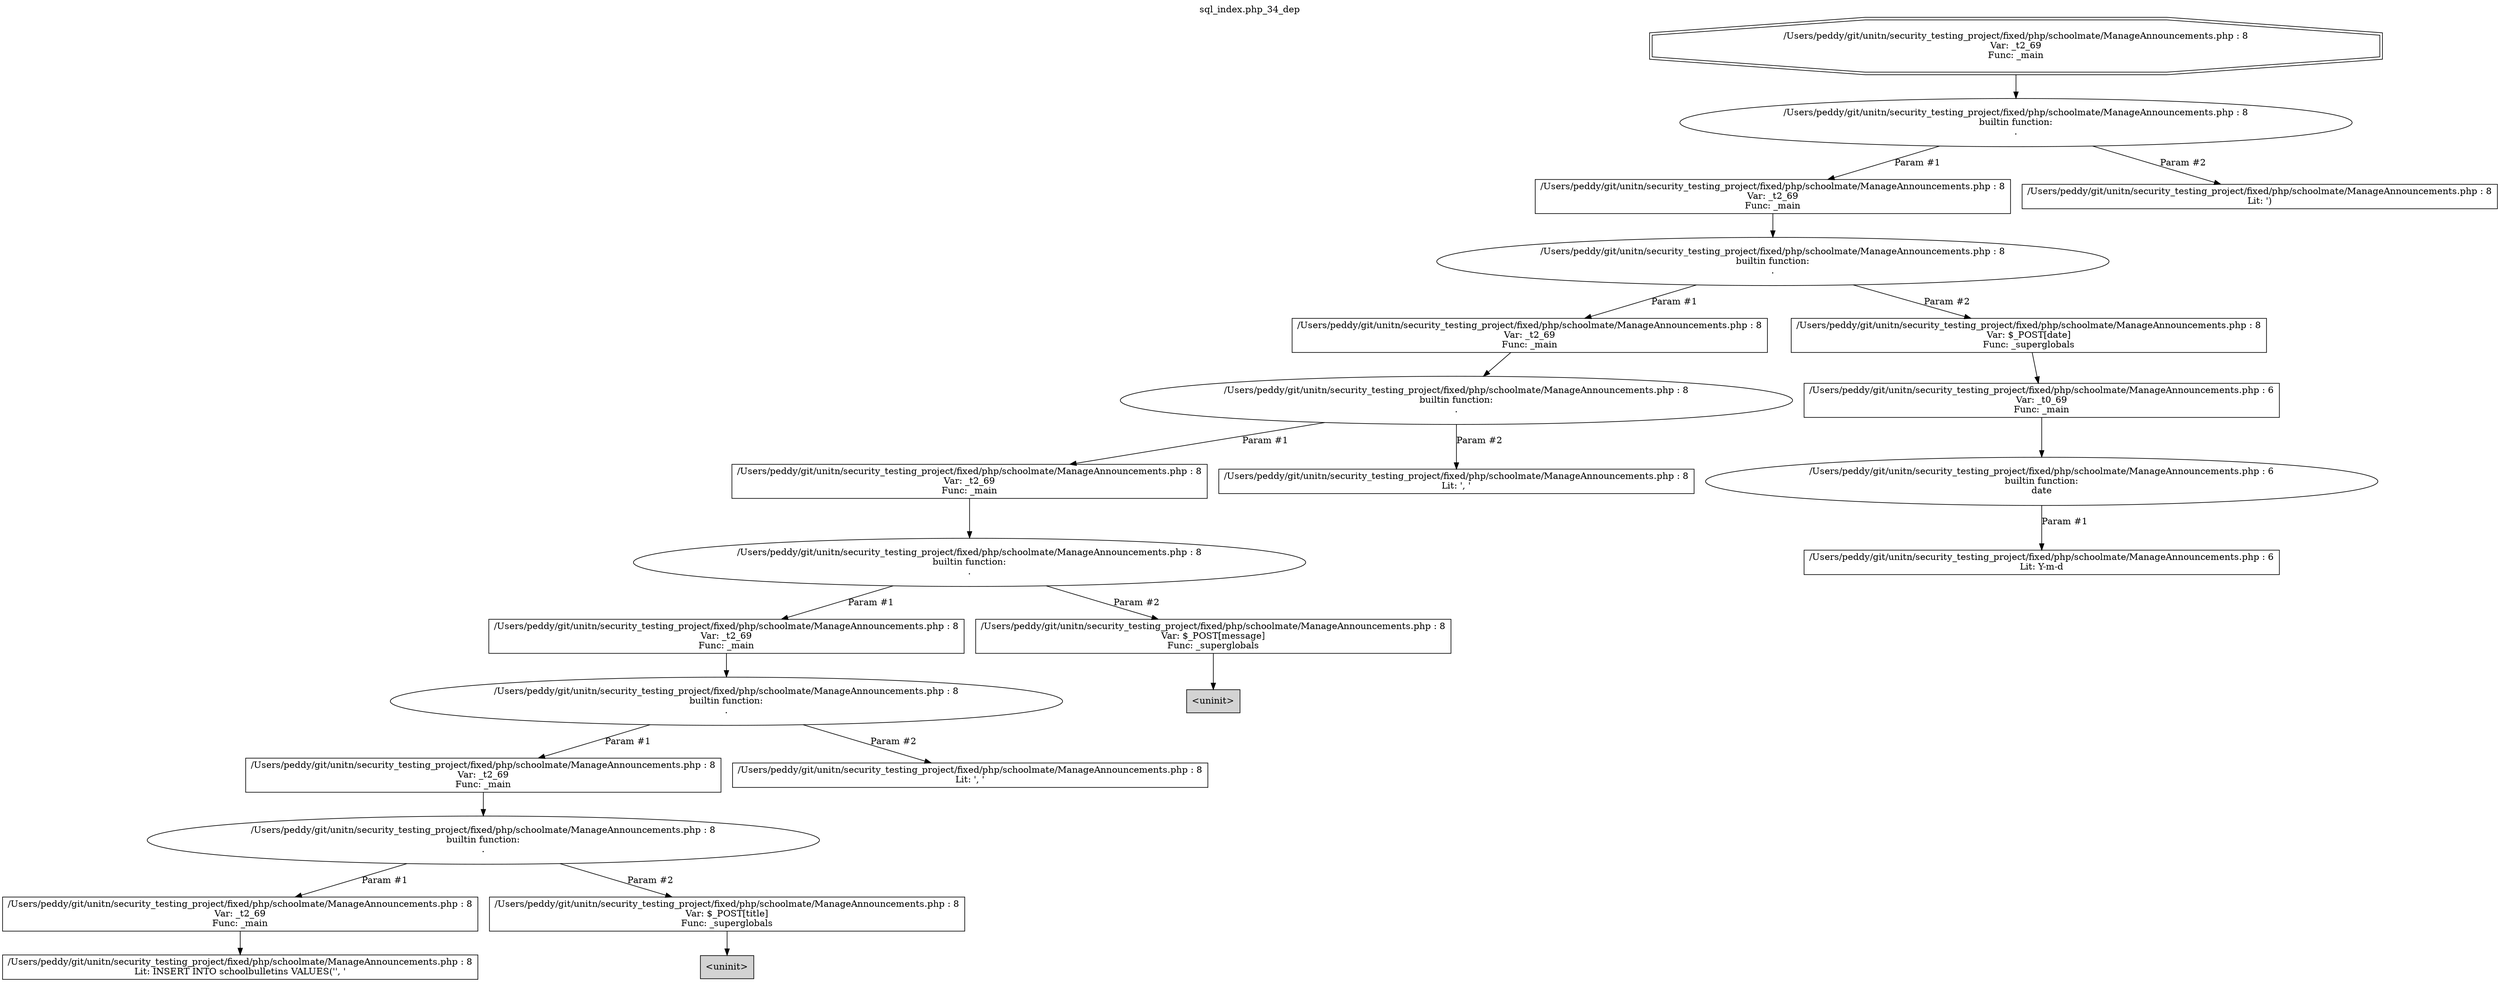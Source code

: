 digraph cfg {
  label="sql_index.php_34_dep";
  labelloc=t;
  n1 [shape=doubleoctagon, label="/Users/peddy/git/unitn/security_testing_project/fixed/php/schoolmate/ManageAnnouncements.php : 8\nVar: _t2_69\nFunc: _main\n"];
  n2 [shape=ellipse, label="/Users/peddy/git/unitn/security_testing_project/fixed/php/schoolmate/ManageAnnouncements.php : 8\nbuiltin function:\n.\n"];
  n3 [shape=box, label="/Users/peddy/git/unitn/security_testing_project/fixed/php/schoolmate/ManageAnnouncements.php : 8\nVar: _t2_69\nFunc: _main\n"];
  n4 [shape=ellipse, label="/Users/peddy/git/unitn/security_testing_project/fixed/php/schoolmate/ManageAnnouncements.php : 8\nbuiltin function:\n.\n"];
  n5 [shape=box, label="/Users/peddy/git/unitn/security_testing_project/fixed/php/schoolmate/ManageAnnouncements.php : 8\nVar: _t2_69\nFunc: _main\n"];
  n6 [shape=ellipse, label="/Users/peddy/git/unitn/security_testing_project/fixed/php/schoolmate/ManageAnnouncements.php : 8\nbuiltin function:\n.\n"];
  n7 [shape=box, label="/Users/peddy/git/unitn/security_testing_project/fixed/php/schoolmate/ManageAnnouncements.php : 8\nVar: _t2_69\nFunc: _main\n"];
  n8 [shape=ellipse, label="/Users/peddy/git/unitn/security_testing_project/fixed/php/schoolmate/ManageAnnouncements.php : 8\nbuiltin function:\n.\n"];
  n9 [shape=box, label="/Users/peddy/git/unitn/security_testing_project/fixed/php/schoolmate/ManageAnnouncements.php : 8\nVar: _t2_69\nFunc: _main\n"];
  n10 [shape=ellipse, label="/Users/peddy/git/unitn/security_testing_project/fixed/php/schoolmate/ManageAnnouncements.php : 8\nbuiltin function:\n.\n"];
  n11 [shape=box, label="/Users/peddy/git/unitn/security_testing_project/fixed/php/schoolmate/ManageAnnouncements.php : 8\nVar: _t2_69\nFunc: _main\n"];
  n12 [shape=ellipse, label="/Users/peddy/git/unitn/security_testing_project/fixed/php/schoolmate/ManageAnnouncements.php : 8\nbuiltin function:\n.\n"];
  n13 [shape=box, label="/Users/peddy/git/unitn/security_testing_project/fixed/php/schoolmate/ManageAnnouncements.php : 8\nVar: _t2_69\nFunc: _main\n"];
  n14 [shape=box, label="/Users/peddy/git/unitn/security_testing_project/fixed/php/schoolmate/ManageAnnouncements.php : 8\nLit: INSERT INTO schoolbulletins VALUES('', '\n"];
  n15 [shape=box, label="/Users/peddy/git/unitn/security_testing_project/fixed/php/schoolmate/ManageAnnouncements.php : 8\nVar: $_POST[title]\nFunc: _superglobals\n"];
  n16 [shape=box, label="<uninit>",style=filled];
  n17 [shape=box, label="/Users/peddy/git/unitn/security_testing_project/fixed/php/schoolmate/ManageAnnouncements.php : 8\nLit: ', '\n"];
  n18 [shape=box, label="/Users/peddy/git/unitn/security_testing_project/fixed/php/schoolmate/ManageAnnouncements.php : 8\nVar: $_POST[message]\nFunc: _superglobals\n"];
  n19 [shape=box, label="<uninit>",style=filled];
  n20 [shape=box, label="/Users/peddy/git/unitn/security_testing_project/fixed/php/schoolmate/ManageAnnouncements.php : 8\nLit: ', '\n"];
  n21 [shape=box, label="/Users/peddy/git/unitn/security_testing_project/fixed/php/schoolmate/ManageAnnouncements.php : 8\nVar: $_POST[date]\nFunc: _superglobals\n"];
  n22 [shape=box, label="/Users/peddy/git/unitn/security_testing_project/fixed/php/schoolmate/ManageAnnouncements.php : 6\nVar: _t0_69\nFunc: _main\n"];
  n23 [shape=ellipse, label="/Users/peddy/git/unitn/security_testing_project/fixed/php/schoolmate/ManageAnnouncements.php : 6\nbuiltin function:\ndate\n"];
  n24 [shape=box, label="/Users/peddy/git/unitn/security_testing_project/fixed/php/schoolmate/ManageAnnouncements.php : 6\nLit: Y-m-d\n"];
  n25 [shape=box, label="/Users/peddy/git/unitn/security_testing_project/fixed/php/schoolmate/ManageAnnouncements.php : 8\nLit: ')\n"];
  n1 -> n2;
  n3 -> n4;
  n5 -> n6;
  n7 -> n8;
  n9 -> n10;
  n11 -> n12;
  n13 -> n14;
  n12 -> n13[label="Param #1"];
  n12 -> n15[label="Param #2"];
  n15 -> n16;
  n10 -> n11[label="Param #1"];
  n10 -> n17[label="Param #2"];
  n8 -> n9[label="Param #1"];
  n8 -> n18[label="Param #2"];
  n18 -> n19;
  n6 -> n7[label="Param #1"];
  n6 -> n20[label="Param #2"];
  n4 -> n5[label="Param #1"];
  n4 -> n21[label="Param #2"];
  n22 -> n23;
  n23 -> n24[label="Param #1"];
  n21 -> n22;
  n2 -> n3[label="Param #1"];
  n2 -> n25[label="Param #2"];
}
